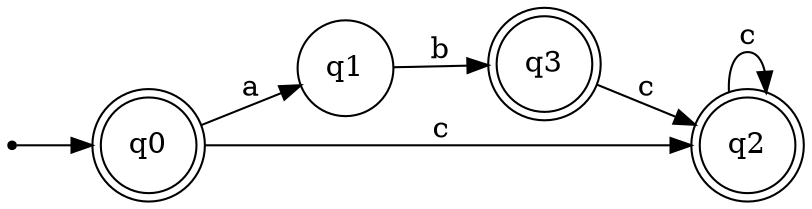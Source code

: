 digraph Automaton {
rankdir=LR;
__start__ [shape=point];
q0 [shape=doublecircle];
q1 [shape=circle];
q2 [shape=doublecircle];
q3 [shape=doublecircle];
__start__ -> q0;
q0 -> q1 [label="a"]; 
q0 -> q2 [label="c"]; 
q1 -> q3 [label="b"]; 
q2 -> q2 [label="c"]; 
q3 -> q2 [label="c"]; 
}